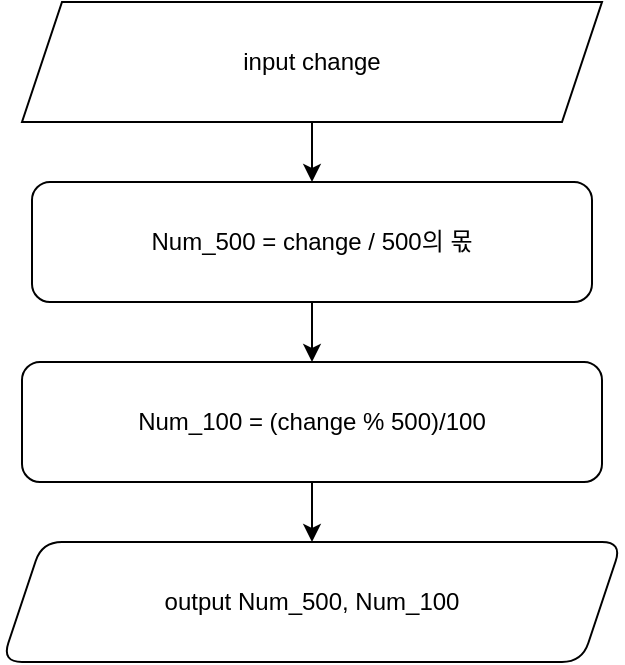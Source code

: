 <mxfile version="24.0.2" type="device">
  <diagram name="페이지-1" id="V8eCh-tVwBo_eySAp5ow">
    <mxGraphModel dx="1434" dy="780" grid="1" gridSize="10" guides="1" tooltips="1" connect="1" arrows="1" fold="1" page="1" pageScale="1" pageWidth="827" pageHeight="1169" math="0" shadow="0">
      <root>
        <mxCell id="0" />
        <mxCell id="1" parent="0" />
        <mxCell id="QxlbAT8nq1mBVWmzSDvT-4" value="" style="edgeStyle=orthogonalEdgeStyle;rounded=0;orthogonalLoop=1;jettySize=auto;html=1;" edge="1" parent="1" source="QxlbAT8nq1mBVWmzSDvT-2" target="QxlbAT8nq1mBVWmzSDvT-3">
          <mxGeometry relative="1" as="geometry" />
        </mxCell>
        <mxCell id="QxlbAT8nq1mBVWmzSDvT-2" value="input change" style="shape=parallelogram;perimeter=parallelogramPerimeter;whiteSpace=wrap;html=1;fixedSize=1;" vertex="1" parent="1">
          <mxGeometry x="270" y="50" width="290" height="60" as="geometry" />
        </mxCell>
        <mxCell id="QxlbAT8nq1mBVWmzSDvT-6" value="" style="edgeStyle=orthogonalEdgeStyle;rounded=0;orthogonalLoop=1;jettySize=auto;html=1;" edge="1" parent="1" source="QxlbAT8nq1mBVWmzSDvT-3" target="QxlbAT8nq1mBVWmzSDvT-5">
          <mxGeometry relative="1" as="geometry" />
        </mxCell>
        <mxCell id="QxlbAT8nq1mBVWmzSDvT-3" value="Num_500 = change / 500의 몫" style="rounded=1;whiteSpace=wrap;html=1;" vertex="1" parent="1">
          <mxGeometry x="275" y="140" width="280" height="60" as="geometry" />
        </mxCell>
        <mxCell id="QxlbAT8nq1mBVWmzSDvT-8" value="" style="edgeStyle=orthogonalEdgeStyle;rounded=0;orthogonalLoop=1;jettySize=auto;html=1;" edge="1" parent="1" source="QxlbAT8nq1mBVWmzSDvT-5" target="QxlbAT8nq1mBVWmzSDvT-7">
          <mxGeometry relative="1" as="geometry" />
        </mxCell>
        <mxCell id="QxlbAT8nq1mBVWmzSDvT-5" value="Num_100 = (change % 500)/100" style="rounded=1;whiteSpace=wrap;html=1;" vertex="1" parent="1">
          <mxGeometry x="270" y="230" width="290" height="60" as="geometry" />
        </mxCell>
        <mxCell id="QxlbAT8nq1mBVWmzSDvT-7" value="output Num_500, Num_100" style="shape=parallelogram;perimeter=parallelogramPerimeter;whiteSpace=wrap;html=1;fixedSize=1;rounded=1;" vertex="1" parent="1">
          <mxGeometry x="260" y="320" width="310" height="60" as="geometry" />
        </mxCell>
      </root>
    </mxGraphModel>
  </diagram>
</mxfile>
